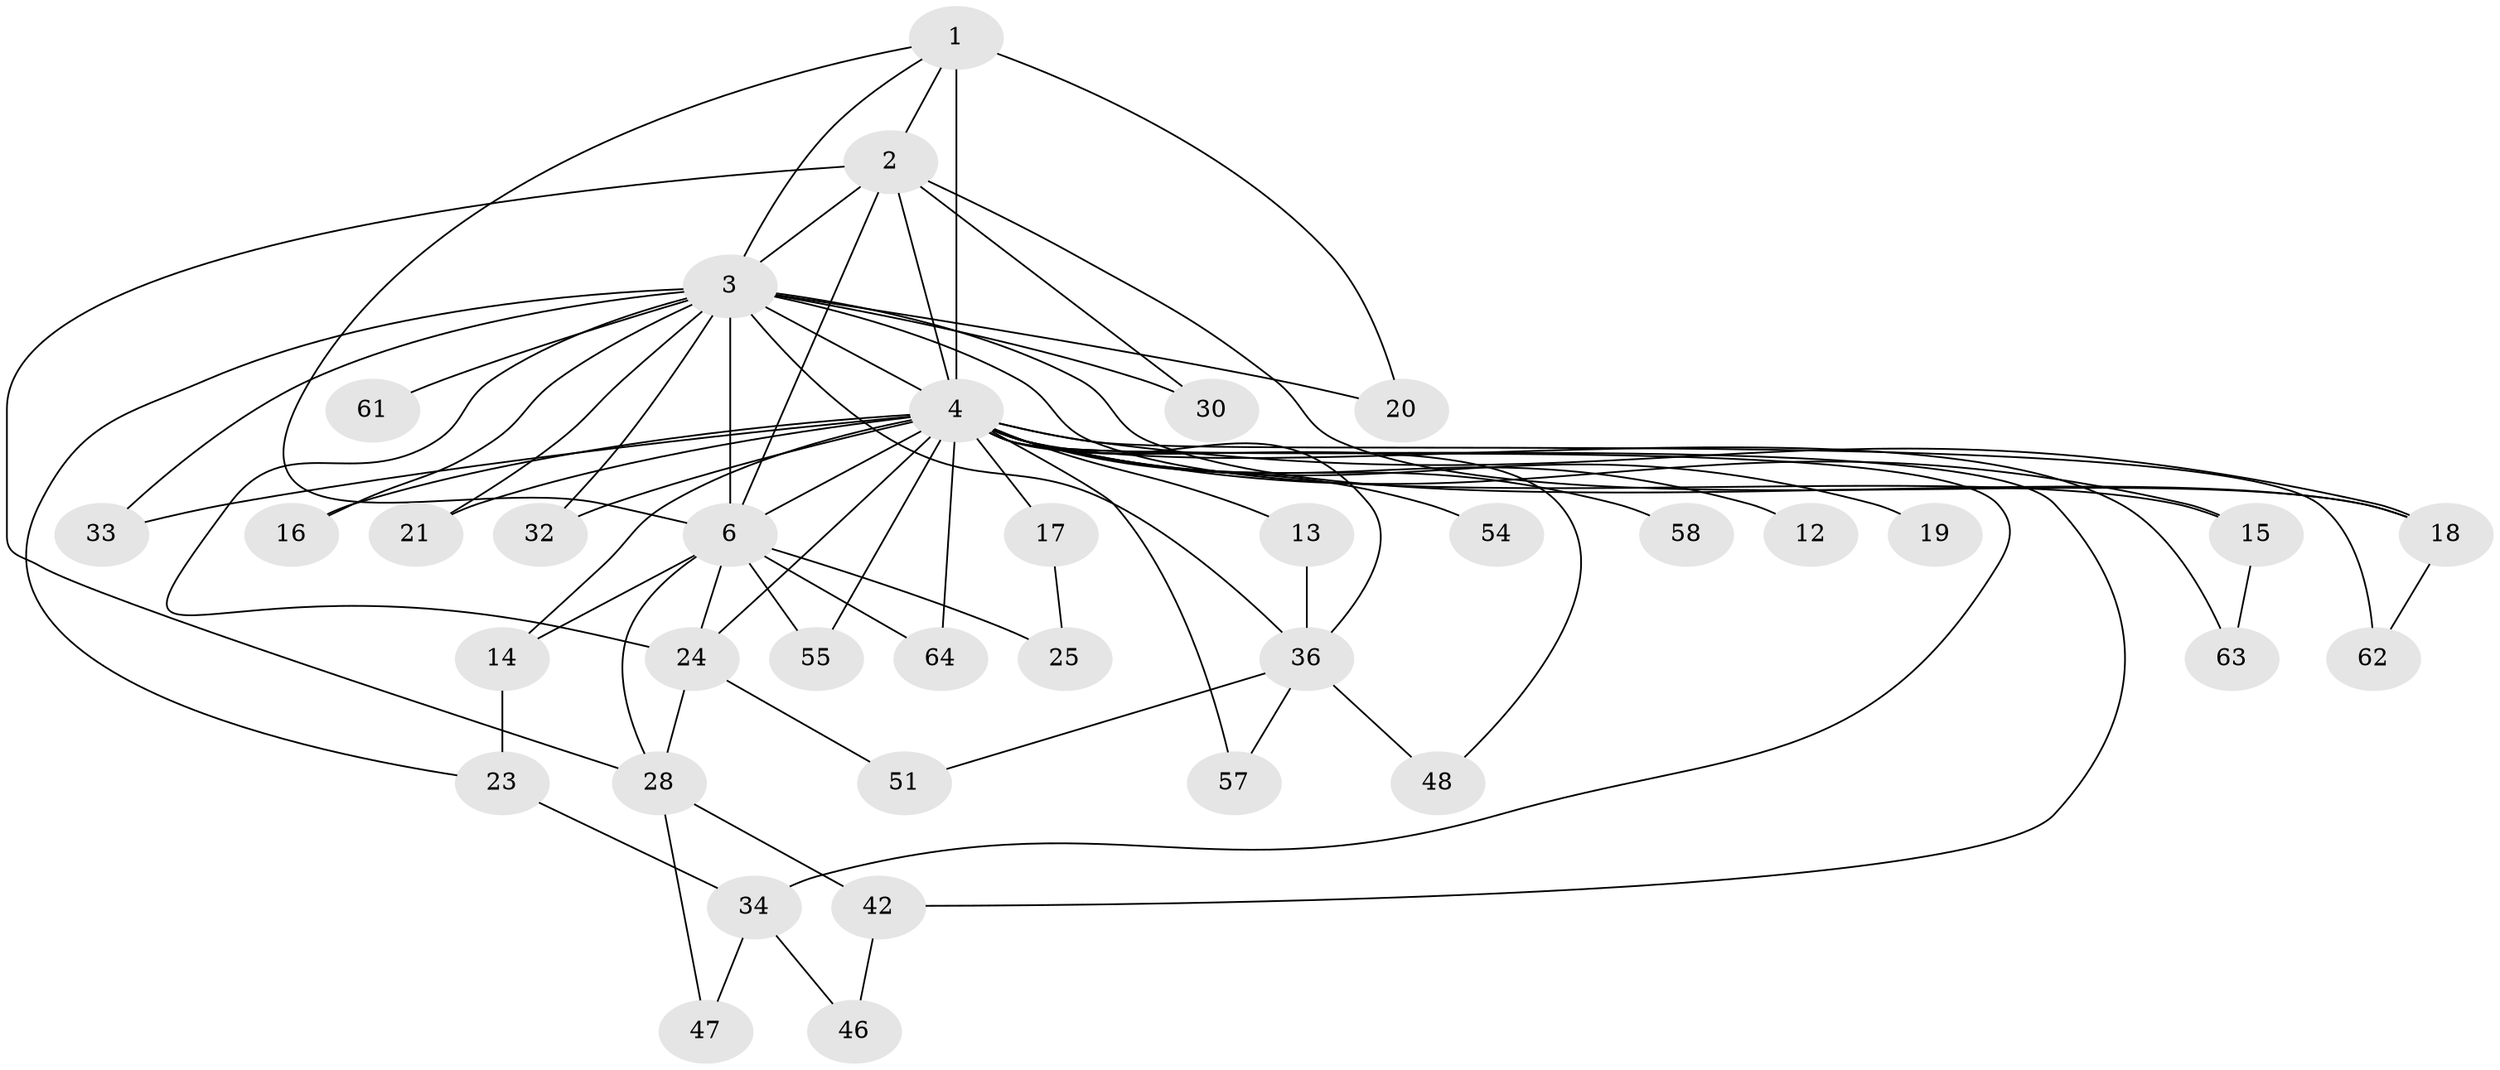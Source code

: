 // original degree distribution, {12: 0.02666666666666667, 15: 0.02666666666666667, 20: 0.02666666666666667, 17: 0.013333333333333334, 11: 0.013333333333333334, 37: 0.013333333333333334, 16: 0.013333333333333334, 4: 0.09333333333333334, 2: 0.5066666666666667, 3: 0.2, 5: 0.05333333333333334, 6: 0.013333333333333334}
// Generated by graph-tools (version 1.1) at 2025/14/03/09/25 04:14:12]
// undirected, 37 vertices, 71 edges
graph export_dot {
graph [start="1"]
  node [color=gray90,style=filled];
  1 [super="+45"];
  2 [super="+66+44+37"];
  3 [super="+11+31+10+38+26"];
  4 [super="+40+22+5+7+35"];
  6 [super="+9"];
  12;
  13 [super="+56"];
  14;
  15;
  16;
  17;
  18;
  19;
  20;
  21;
  23;
  24 [super="+67"];
  25;
  28;
  30;
  32 [super="+49"];
  33;
  34;
  36 [super="+53"];
  42;
  46;
  47;
  48;
  51;
  54;
  55;
  57 [super="+65"];
  58;
  61;
  62;
  63;
  64;
  1 -- 2;
  1 -- 3 [weight=3];
  1 -- 4 [weight=6];
  1 -- 6 [weight=3];
  1 -- 20;
  2 -- 3 [weight=3];
  2 -- 4 [weight=7];
  2 -- 6 [weight=2];
  2 -- 30;
  2 -- 28;
  2 -- 18;
  3 -- 4 [weight=10];
  3 -- 6 [weight=7];
  3 -- 15;
  3 -- 16;
  3 -- 20;
  3 -- 21 [weight=2];
  3 -- 23;
  3 -- 24;
  3 -- 32 [weight=2];
  3 -- 61 [weight=2];
  3 -- 30;
  3 -- 33;
  3 -- 36;
  3 -- 18;
  4 -- 6 [weight=10];
  4 -- 15;
  4 -- 18;
  4 -- 32 [weight=4];
  4 -- 54 [weight=2];
  4 -- 33;
  4 -- 64;
  4 -- 12;
  4 -- 13 [weight=2];
  4 -- 14;
  4 -- 16;
  4 -- 17 [weight=2];
  4 -- 19;
  4 -- 21;
  4 -- 24;
  4 -- 34;
  4 -- 36 [weight=2];
  4 -- 42;
  4 -- 55;
  4 -- 57;
  4 -- 58 [weight=2];
  4 -- 62;
  4 -- 63;
  4 -- 48;
  6 -- 24;
  6 -- 64;
  6 -- 14;
  6 -- 55;
  6 -- 25;
  6 -- 28;
  13 -- 36;
  14 -- 23;
  15 -- 63;
  17 -- 25;
  18 -- 62;
  23 -- 34;
  24 -- 28;
  24 -- 51;
  28 -- 42;
  28 -- 47;
  34 -- 46;
  34 -- 47;
  36 -- 48;
  36 -- 51;
  36 -- 57;
  42 -- 46;
}
